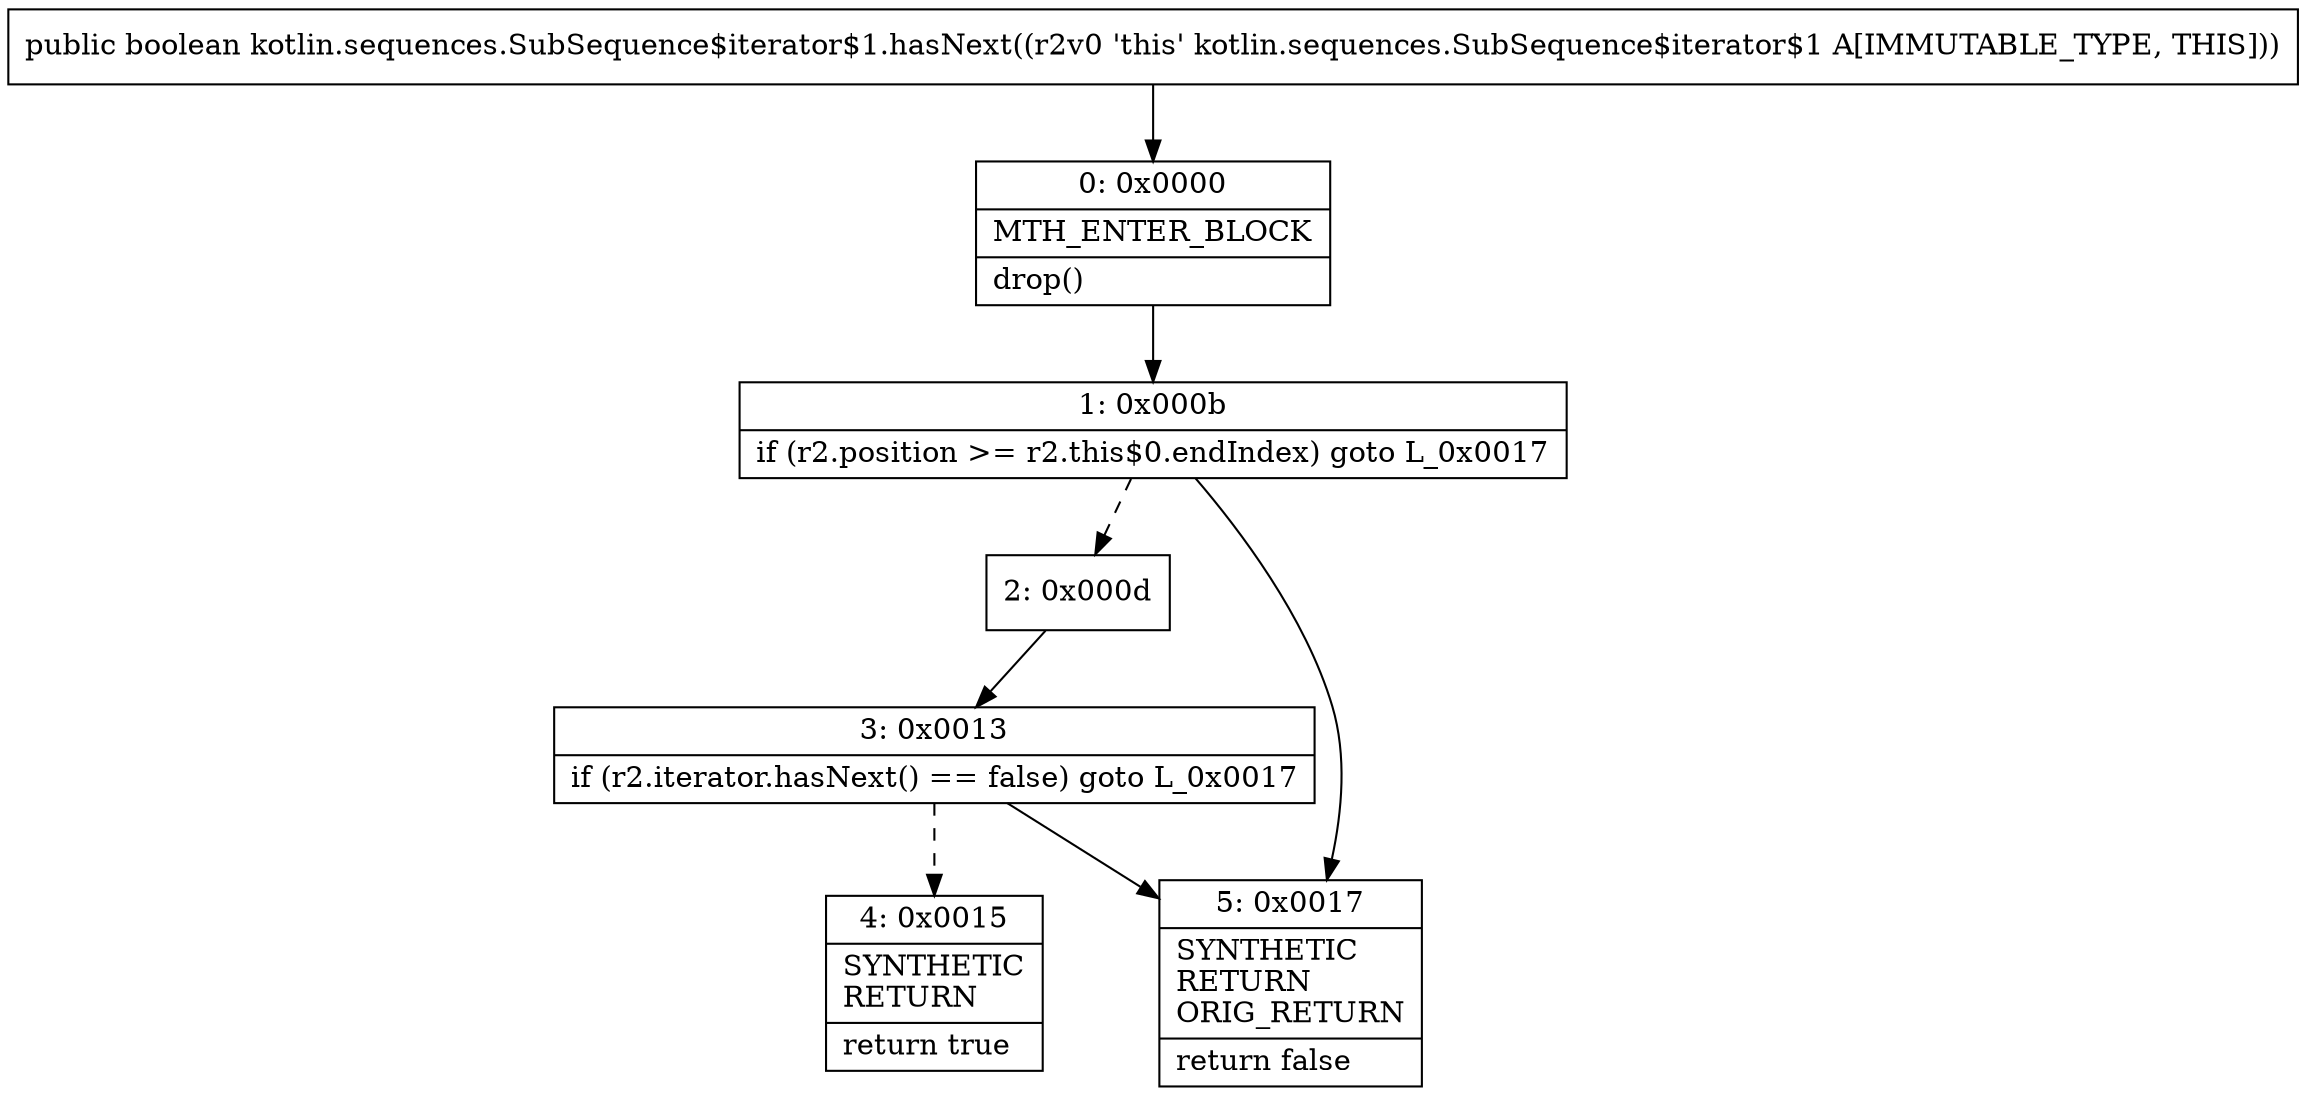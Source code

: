 digraph "CFG forkotlin.sequences.SubSequence$iterator$1.hasNext()Z" {
Node_0 [shape=record,label="{0\:\ 0x0000|MTH_ENTER_BLOCK\l|drop()\l}"];
Node_1 [shape=record,label="{1\:\ 0x000b|if (r2.position \>= r2.this$0.endIndex) goto L_0x0017\l}"];
Node_2 [shape=record,label="{2\:\ 0x000d}"];
Node_3 [shape=record,label="{3\:\ 0x0013|if (r2.iterator.hasNext() == false) goto L_0x0017\l}"];
Node_4 [shape=record,label="{4\:\ 0x0015|SYNTHETIC\lRETURN\l|return true\l}"];
Node_5 [shape=record,label="{5\:\ 0x0017|SYNTHETIC\lRETURN\lORIG_RETURN\l|return false\l}"];
MethodNode[shape=record,label="{public boolean kotlin.sequences.SubSequence$iterator$1.hasNext((r2v0 'this' kotlin.sequences.SubSequence$iterator$1 A[IMMUTABLE_TYPE, THIS])) }"];
MethodNode -> Node_0;
Node_0 -> Node_1;
Node_1 -> Node_2[style=dashed];
Node_1 -> Node_5;
Node_2 -> Node_3;
Node_3 -> Node_4[style=dashed];
Node_3 -> Node_5;
}

